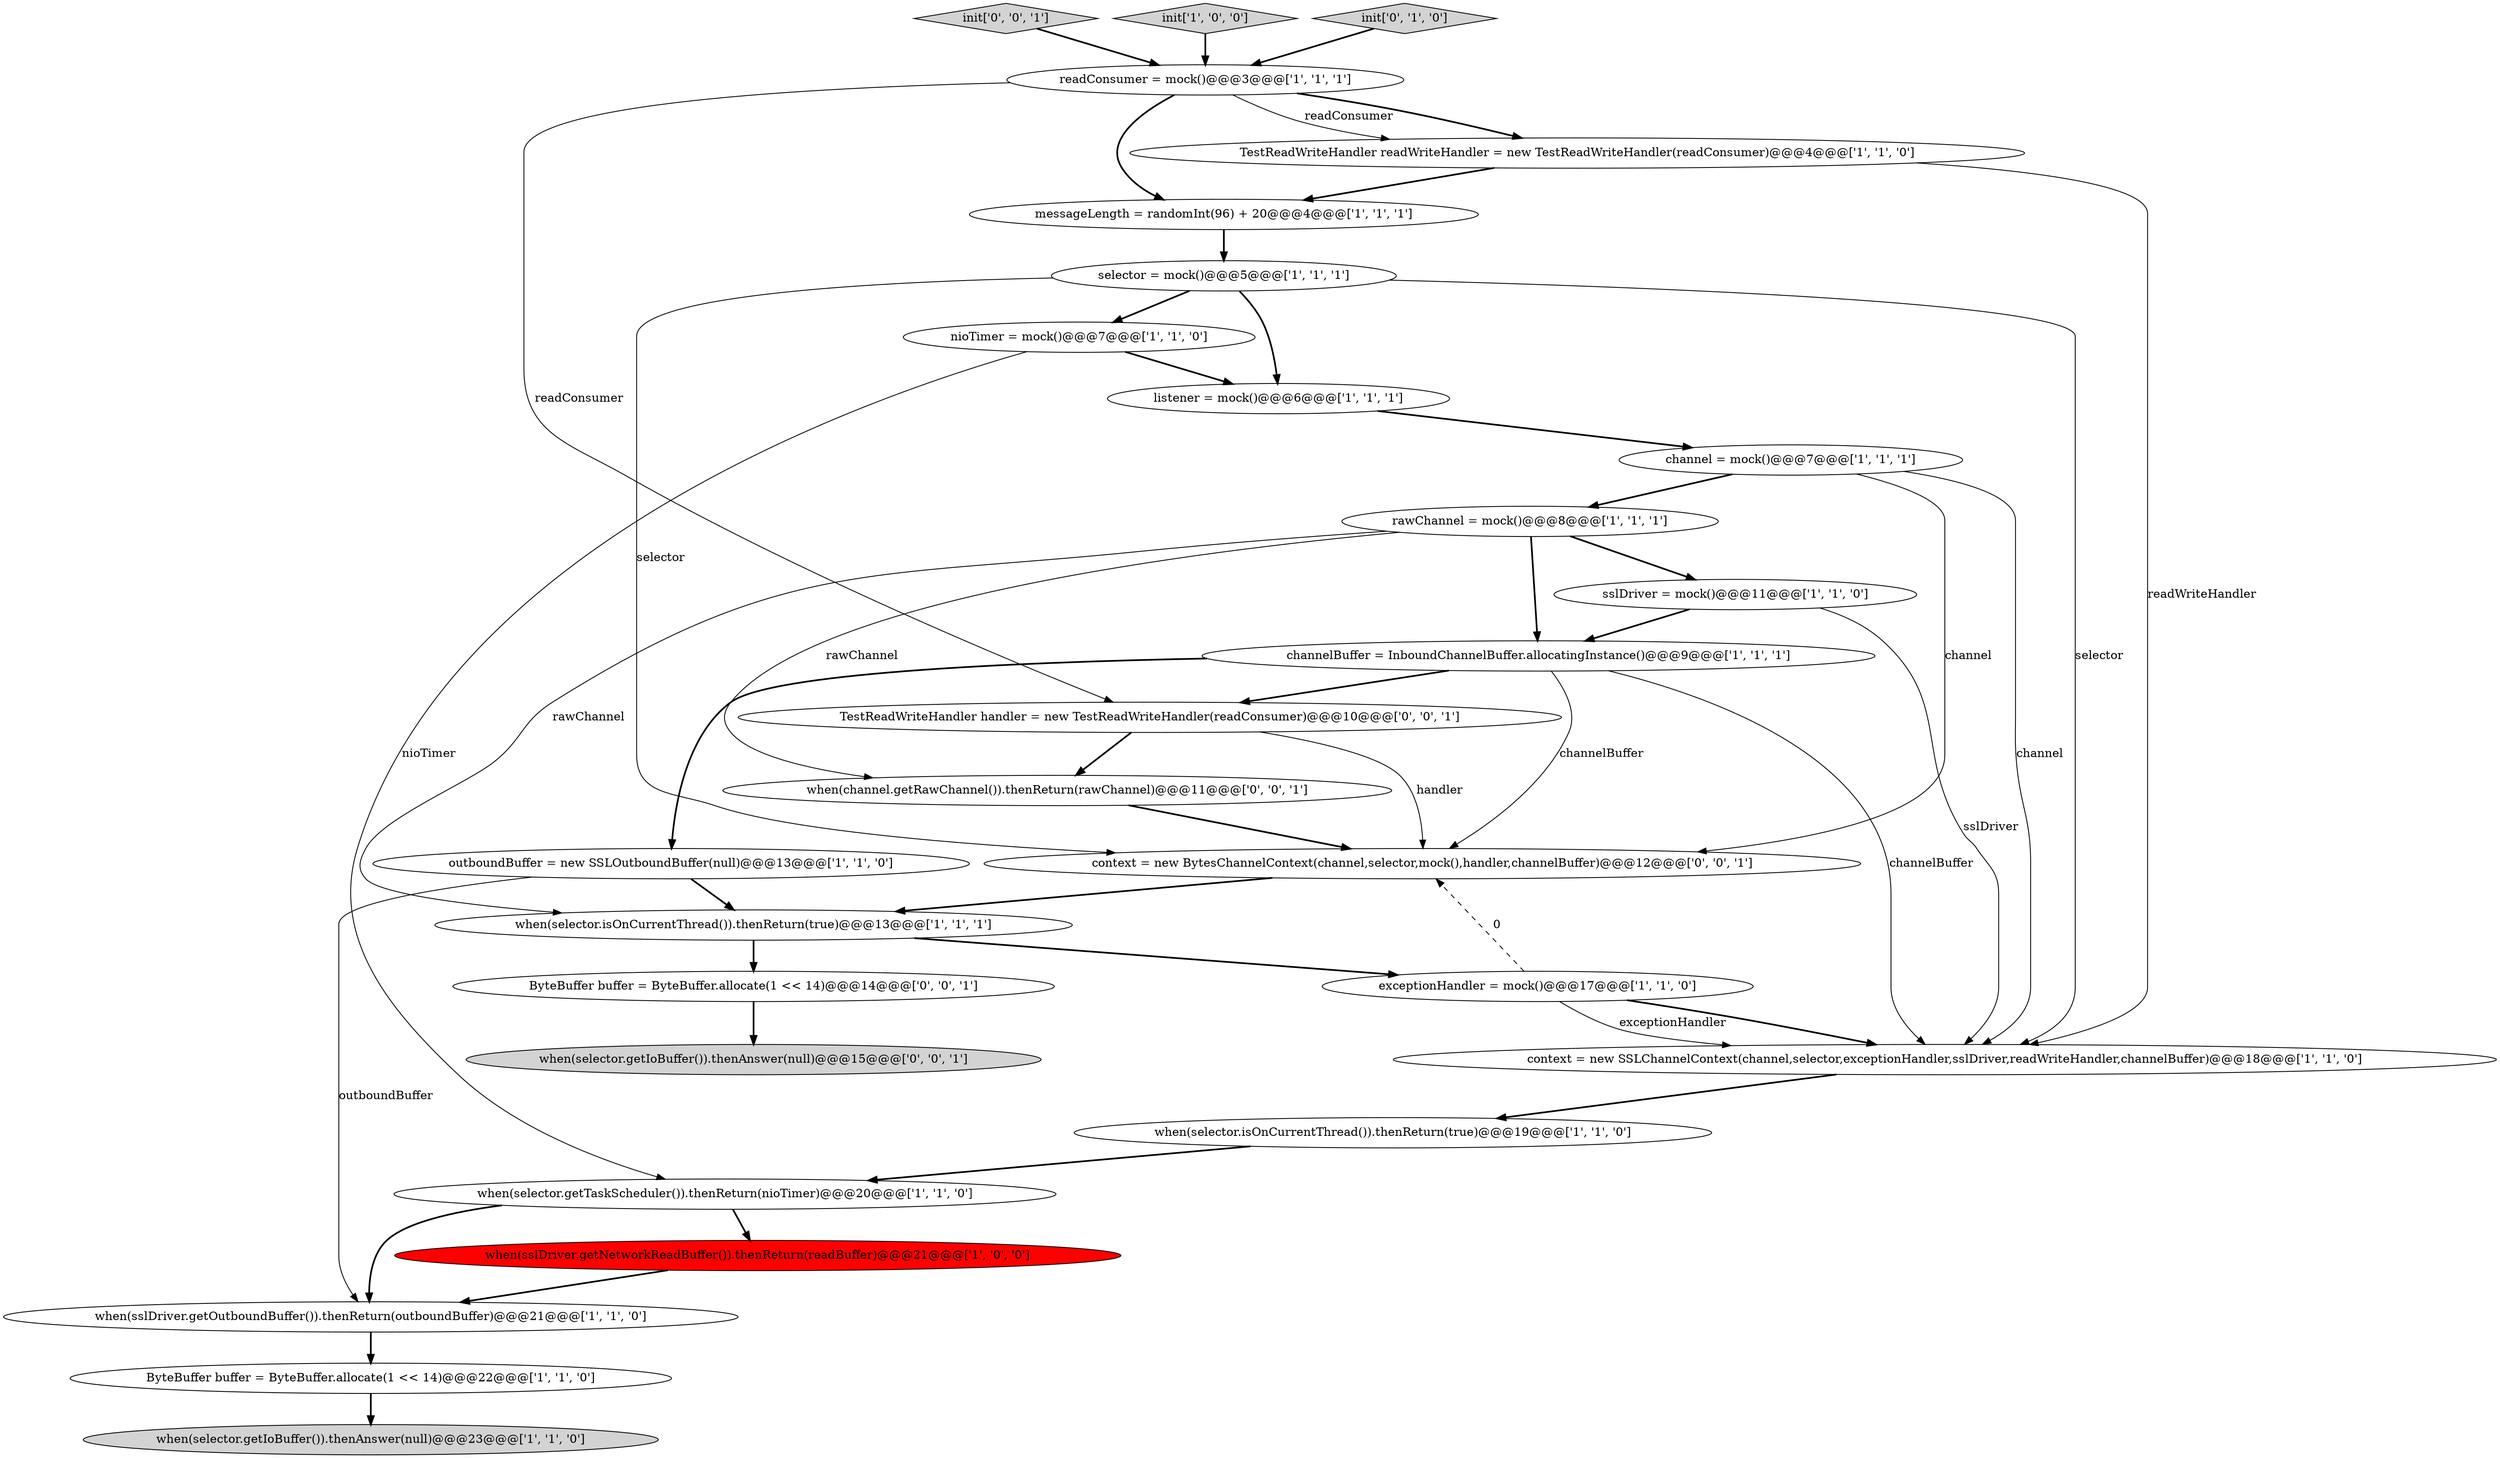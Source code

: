 digraph {
24 [style = filled, label = "init['0', '0', '1']", fillcolor = lightgray, shape = diamond image = "AAA0AAABBB3BBB"];
6 [style = filled, label = "when(sslDriver.getOutboundBuffer()).thenReturn(outboundBuffer)@@@21@@@['1', '1', '0']", fillcolor = white, shape = ellipse image = "AAA0AAABBB1BBB"];
15 [style = filled, label = "sslDriver = mock()@@@11@@@['1', '1', '0']", fillcolor = white, shape = ellipse image = "AAA0AAABBB1BBB"];
7 [style = filled, label = "readConsumer = mock()@@@3@@@['1', '1', '1']", fillcolor = white, shape = ellipse image = "AAA0AAABBB1BBB"];
14 [style = filled, label = "when(selector.isOnCurrentThread()).thenReturn(true)@@@19@@@['1', '1', '0']", fillcolor = white, shape = ellipse image = "AAA0AAABBB1BBB"];
16 [style = filled, label = "when(sslDriver.getNetworkReadBuffer()).thenReturn(readBuffer)@@@21@@@['1', '0', '0']", fillcolor = red, shape = ellipse image = "AAA1AAABBB1BBB"];
26 [style = filled, label = "when(channel.getRawChannel()).thenReturn(rawChannel)@@@11@@@['0', '0', '1']", fillcolor = white, shape = ellipse image = "AAA0AAABBB3BBB"];
18 [style = filled, label = "when(selector.isOnCurrentThread()).thenReturn(true)@@@13@@@['1', '1', '1']", fillcolor = white, shape = ellipse image = "AAA0AAABBB1BBB"];
25 [style = filled, label = "TestReadWriteHandler handler = new TestReadWriteHandler(readConsumer)@@@10@@@['0', '0', '1']", fillcolor = white, shape = ellipse image = "AAA0AAABBB3BBB"];
3 [style = filled, label = "channelBuffer = InboundChannelBuffer.allocatingInstance()@@@9@@@['1', '1', '1']", fillcolor = white, shape = ellipse image = "AAA0AAABBB1BBB"];
2 [style = filled, label = "when(selector.getIoBuffer()).thenAnswer(null)@@@23@@@['1', '1', '0']", fillcolor = lightgray, shape = ellipse image = "AAA0AAABBB1BBB"];
27 [style = filled, label = "when(selector.getIoBuffer()).thenAnswer(null)@@@15@@@['0', '0', '1']", fillcolor = lightgray, shape = ellipse image = "AAA0AAABBB3BBB"];
22 [style = filled, label = "ByteBuffer buffer = ByteBuffer.allocate(1 << 14)@@@14@@@['0', '0', '1']", fillcolor = white, shape = ellipse image = "AAA0AAABBB3BBB"];
8 [style = filled, label = "channel = mock()@@@7@@@['1', '1', '1']", fillcolor = white, shape = ellipse image = "AAA0AAABBB1BBB"];
17 [style = filled, label = "when(selector.getTaskScheduler()).thenReturn(nioTimer)@@@20@@@['1', '1', '0']", fillcolor = white, shape = ellipse image = "AAA0AAABBB1BBB"];
11 [style = filled, label = "TestReadWriteHandler readWriteHandler = new TestReadWriteHandler(readConsumer)@@@4@@@['1', '1', '0']", fillcolor = white, shape = ellipse image = "AAA0AAABBB1BBB"];
12 [style = filled, label = "ByteBuffer buffer = ByteBuffer.allocate(1 << 14)@@@22@@@['1', '1', '0']", fillcolor = white, shape = ellipse image = "AAA0AAABBB1BBB"];
20 [style = filled, label = "listener = mock()@@@6@@@['1', '1', '1']", fillcolor = white, shape = ellipse image = "AAA0AAABBB1BBB"];
1 [style = filled, label = "outboundBuffer = new SSLOutboundBuffer(null)@@@13@@@['1', '1', '0']", fillcolor = white, shape = ellipse image = "AAA0AAABBB1BBB"];
0 [style = filled, label = "nioTimer = mock()@@@7@@@['1', '1', '0']", fillcolor = white, shape = ellipse image = "AAA0AAABBB1BBB"];
19 [style = filled, label = "init['1', '0', '0']", fillcolor = lightgray, shape = diamond image = "AAA0AAABBB1BBB"];
23 [style = filled, label = "context = new BytesChannelContext(channel,selector,mock(),handler,channelBuffer)@@@12@@@['0', '0', '1']", fillcolor = white, shape = ellipse image = "AAA0AAABBB3BBB"];
9 [style = filled, label = "exceptionHandler = mock()@@@17@@@['1', '1', '0']", fillcolor = white, shape = ellipse image = "AAA0AAABBB1BBB"];
13 [style = filled, label = "messageLength = randomInt(96) + 20@@@4@@@['1', '1', '1']", fillcolor = white, shape = ellipse image = "AAA0AAABBB1BBB"];
4 [style = filled, label = "selector = mock()@@@5@@@['1', '1', '1']", fillcolor = white, shape = ellipse image = "AAA0AAABBB1BBB"];
10 [style = filled, label = "context = new SSLChannelContext(channel,selector,exceptionHandler,sslDriver,readWriteHandler,channelBuffer)@@@18@@@['1', '1', '0']", fillcolor = white, shape = ellipse image = "AAA0AAABBB1BBB"];
21 [style = filled, label = "init['0', '1', '0']", fillcolor = lightgray, shape = diamond image = "AAA0AAABBB2BBB"];
5 [style = filled, label = "rawChannel = mock()@@@8@@@['1', '1', '1']", fillcolor = white, shape = ellipse image = "AAA0AAABBB1BBB"];
7->13 [style = bold, label=""];
5->3 [style = bold, label=""];
3->23 [style = solid, label="channelBuffer"];
7->11 [style = bold, label=""];
3->1 [style = bold, label=""];
10->14 [style = bold, label=""];
17->6 [style = bold, label=""];
3->25 [style = bold, label=""];
16->6 [style = bold, label=""];
5->26 [style = solid, label="rawChannel"];
11->10 [style = solid, label="readWriteHandler"];
5->15 [style = bold, label=""];
4->23 [style = solid, label="selector"];
14->17 [style = bold, label=""];
1->18 [style = bold, label=""];
8->10 [style = solid, label="channel"];
9->10 [style = bold, label=""];
15->3 [style = bold, label=""];
8->23 [style = solid, label="channel"];
9->23 [style = dashed, label="0"];
7->25 [style = solid, label="readConsumer"];
4->0 [style = bold, label=""];
1->6 [style = solid, label="outboundBuffer"];
5->18 [style = solid, label="rawChannel"];
15->10 [style = solid, label="sslDriver"];
9->10 [style = solid, label="exceptionHandler"];
12->2 [style = bold, label=""];
20->8 [style = bold, label=""];
18->22 [style = bold, label=""];
8->5 [style = bold, label=""];
22->27 [style = bold, label=""];
26->23 [style = bold, label=""];
11->13 [style = bold, label=""];
25->26 [style = bold, label=""];
4->20 [style = bold, label=""];
18->9 [style = bold, label=""];
4->10 [style = solid, label="selector"];
21->7 [style = bold, label=""];
0->20 [style = bold, label=""];
0->17 [style = solid, label="nioTimer"];
3->10 [style = solid, label="channelBuffer"];
24->7 [style = bold, label=""];
19->7 [style = bold, label=""];
13->4 [style = bold, label=""];
23->18 [style = bold, label=""];
7->11 [style = solid, label="readConsumer"];
17->16 [style = bold, label=""];
25->23 [style = solid, label="handler"];
6->12 [style = bold, label=""];
}
